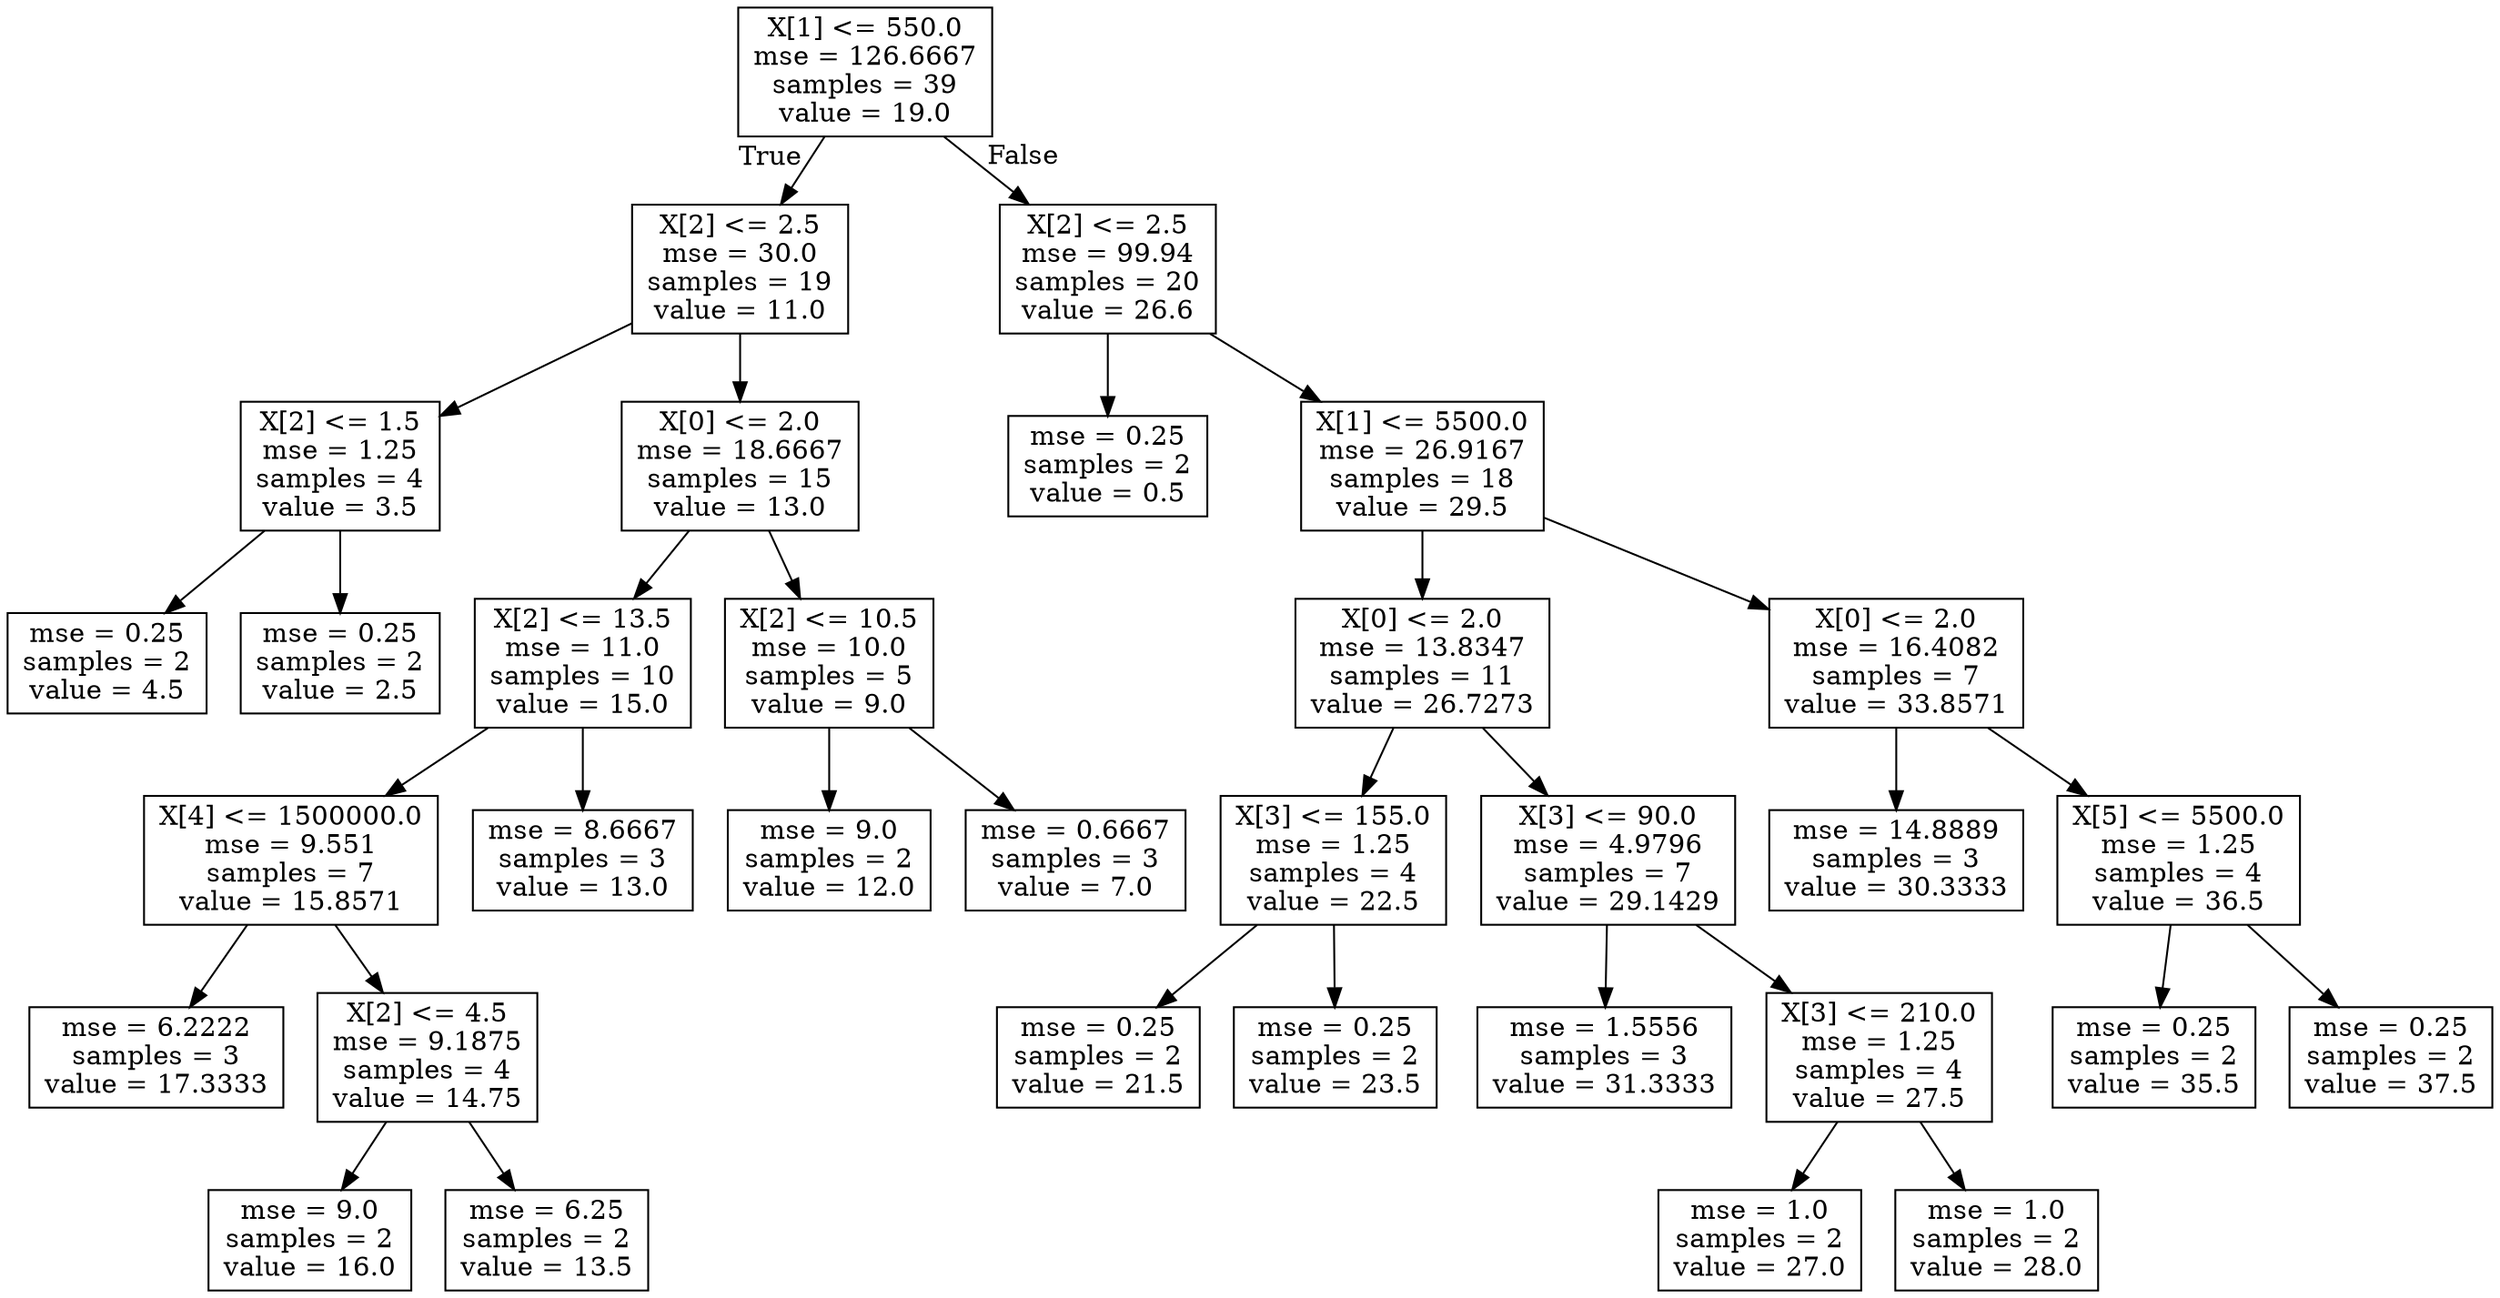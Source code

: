 digraph Tree {
node [shape=box] ;
0 [label="X[1] <= 550.0\nmse = 126.6667\nsamples = 39\nvalue = 19.0"] ;
1 [label="X[2] <= 2.5\nmse = 30.0\nsamples = 19\nvalue = 11.0"] ;
0 -> 1 [labeldistance=2.5, labelangle=45, headlabel="True"] ;
2 [label="X[2] <= 1.5\nmse = 1.25\nsamples = 4\nvalue = 3.5"] ;
1 -> 2 ;
3 [label="mse = 0.25\nsamples = 2\nvalue = 4.5"] ;
2 -> 3 ;
4 [label="mse = 0.25\nsamples = 2\nvalue = 2.5"] ;
2 -> 4 ;
5 [label="X[0] <= 2.0\nmse = 18.6667\nsamples = 15\nvalue = 13.0"] ;
1 -> 5 ;
6 [label="X[2] <= 13.5\nmse = 11.0\nsamples = 10\nvalue = 15.0"] ;
5 -> 6 ;
7 [label="X[4] <= 1500000.0\nmse = 9.551\nsamples = 7\nvalue = 15.8571"] ;
6 -> 7 ;
8 [label="mse = 6.2222\nsamples = 3\nvalue = 17.3333"] ;
7 -> 8 ;
9 [label="X[2] <= 4.5\nmse = 9.1875\nsamples = 4\nvalue = 14.75"] ;
7 -> 9 ;
10 [label="mse = 9.0\nsamples = 2\nvalue = 16.0"] ;
9 -> 10 ;
11 [label="mse = 6.25\nsamples = 2\nvalue = 13.5"] ;
9 -> 11 ;
12 [label="mse = 8.6667\nsamples = 3\nvalue = 13.0"] ;
6 -> 12 ;
13 [label="X[2] <= 10.5\nmse = 10.0\nsamples = 5\nvalue = 9.0"] ;
5 -> 13 ;
14 [label="mse = 9.0\nsamples = 2\nvalue = 12.0"] ;
13 -> 14 ;
15 [label="mse = 0.6667\nsamples = 3\nvalue = 7.0"] ;
13 -> 15 ;
16 [label="X[2] <= 2.5\nmse = 99.94\nsamples = 20\nvalue = 26.6"] ;
0 -> 16 [labeldistance=2.5, labelangle=-45, headlabel="False"] ;
17 [label="mse = 0.25\nsamples = 2\nvalue = 0.5"] ;
16 -> 17 ;
18 [label="X[1] <= 5500.0\nmse = 26.9167\nsamples = 18\nvalue = 29.5"] ;
16 -> 18 ;
19 [label="X[0] <= 2.0\nmse = 13.8347\nsamples = 11\nvalue = 26.7273"] ;
18 -> 19 ;
20 [label="X[3] <= 155.0\nmse = 1.25\nsamples = 4\nvalue = 22.5"] ;
19 -> 20 ;
21 [label="mse = 0.25\nsamples = 2\nvalue = 21.5"] ;
20 -> 21 ;
22 [label="mse = 0.25\nsamples = 2\nvalue = 23.5"] ;
20 -> 22 ;
23 [label="X[3] <= 90.0\nmse = 4.9796\nsamples = 7\nvalue = 29.1429"] ;
19 -> 23 ;
24 [label="mse = 1.5556\nsamples = 3\nvalue = 31.3333"] ;
23 -> 24 ;
25 [label="X[3] <= 210.0\nmse = 1.25\nsamples = 4\nvalue = 27.5"] ;
23 -> 25 ;
26 [label="mse = 1.0\nsamples = 2\nvalue = 27.0"] ;
25 -> 26 ;
27 [label="mse = 1.0\nsamples = 2\nvalue = 28.0"] ;
25 -> 27 ;
28 [label="X[0] <= 2.0\nmse = 16.4082\nsamples = 7\nvalue = 33.8571"] ;
18 -> 28 ;
29 [label="mse = 14.8889\nsamples = 3\nvalue = 30.3333"] ;
28 -> 29 ;
30 [label="X[5] <= 5500.0\nmse = 1.25\nsamples = 4\nvalue = 36.5"] ;
28 -> 30 ;
31 [label="mse = 0.25\nsamples = 2\nvalue = 35.5"] ;
30 -> 31 ;
32 [label="mse = 0.25\nsamples = 2\nvalue = 37.5"] ;
30 -> 32 ;
}